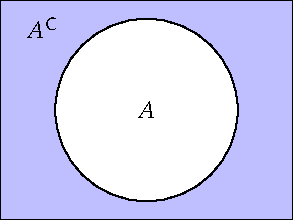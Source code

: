 settings.tex="pdflatex";

texpreamble("\usepackage{amsmath}
\usepackage{amsthm,amssymb}
\usepackage{mathpazo}
\usepackage[svgnames]{xcolor}
");
import graph;

size(0,110);

pen colour1=lightblue+white;

pair z0=(0,0);
path c1=circle(z0,1);

path p=box((-1.6,-1.2),(1.6,1.2));

fill(p,colour1);
fill(c1,white);

draw(c1);
draw(p);

label("$A$",z0);
label("$A^{\mathsf{C}}$",(-1.15,0.9));
